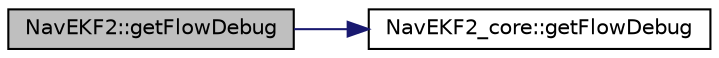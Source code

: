 digraph "NavEKF2::getFlowDebug"
{
 // INTERACTIVE_SVG=YES
  edge [fontname="Helvetica",fontsize="10",labelfontname="Helvetica",labelfontsize="10"];
  node [fontname="Helvetica",fontsize="10",shape=record];
  rankdir="LR";
  Node1 [label="NavEKF2::getFlowDebug",height=0.2,width=0.4,color="black", fillcolor="grey75", style="filled", fontcolor="black"];
  Node1 -> Node2 [color="midnightblue",fontsize="10",style="solid",fontname="Helvetica"];
  Node2 [label="NavEKF2_core::getFlowDebug",height=0.2,width=0.4,color="black", fillcolor="white", style="filled",URL="$classNavEKF2__core.html#a49872be17aa3870a313f57fad1f1bc32"];
}

